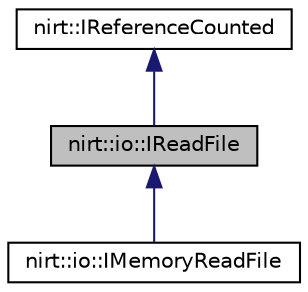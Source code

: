 digraph "nirt::io::IReadFile"
{
 // LATEX_PDF_SIZE
  edge [fontname="Helvetica",fontsize="10",labelfontname="Helvetica",labelfontsize="10"];
  node [fontname="Helvetica",fontsize="10",shape=record];
  Node1 [label="nirt::io::IReadFile",height=0.2,width=0.4,color="black", fillcolor="grey75", style="filled", fontcolor="black",tooltip="Interface providing read access to a file."];
  Node2 -> Node1 [dir="back",color="midnightblue",fontsize="10",style="solid",fontname="Helvetica"];
  Node2 [label="nirt::IReferenceCounted",height=0.2,width=0.4,color="black", fillcolor="white", style="filled",URL="$classnirt_1_1IReferenceCounted.html",tooltip="Base class of most objects of the Nirtcpp Engine."];
  Node1 -> Node3 [dir="back",color="midnightblue",fontsize="10",style="solid",fontname="Helvetica"];
  Node3 [label="nirt::io::IMemoryReadFile",height=0.2,width=0.4,color="black", fillcolor="white", style="filled",URL="$classnirt_1_1io_1_1IMemoryReadFile.html",tooltip="Interface providing read access to a memory read file."];
}
